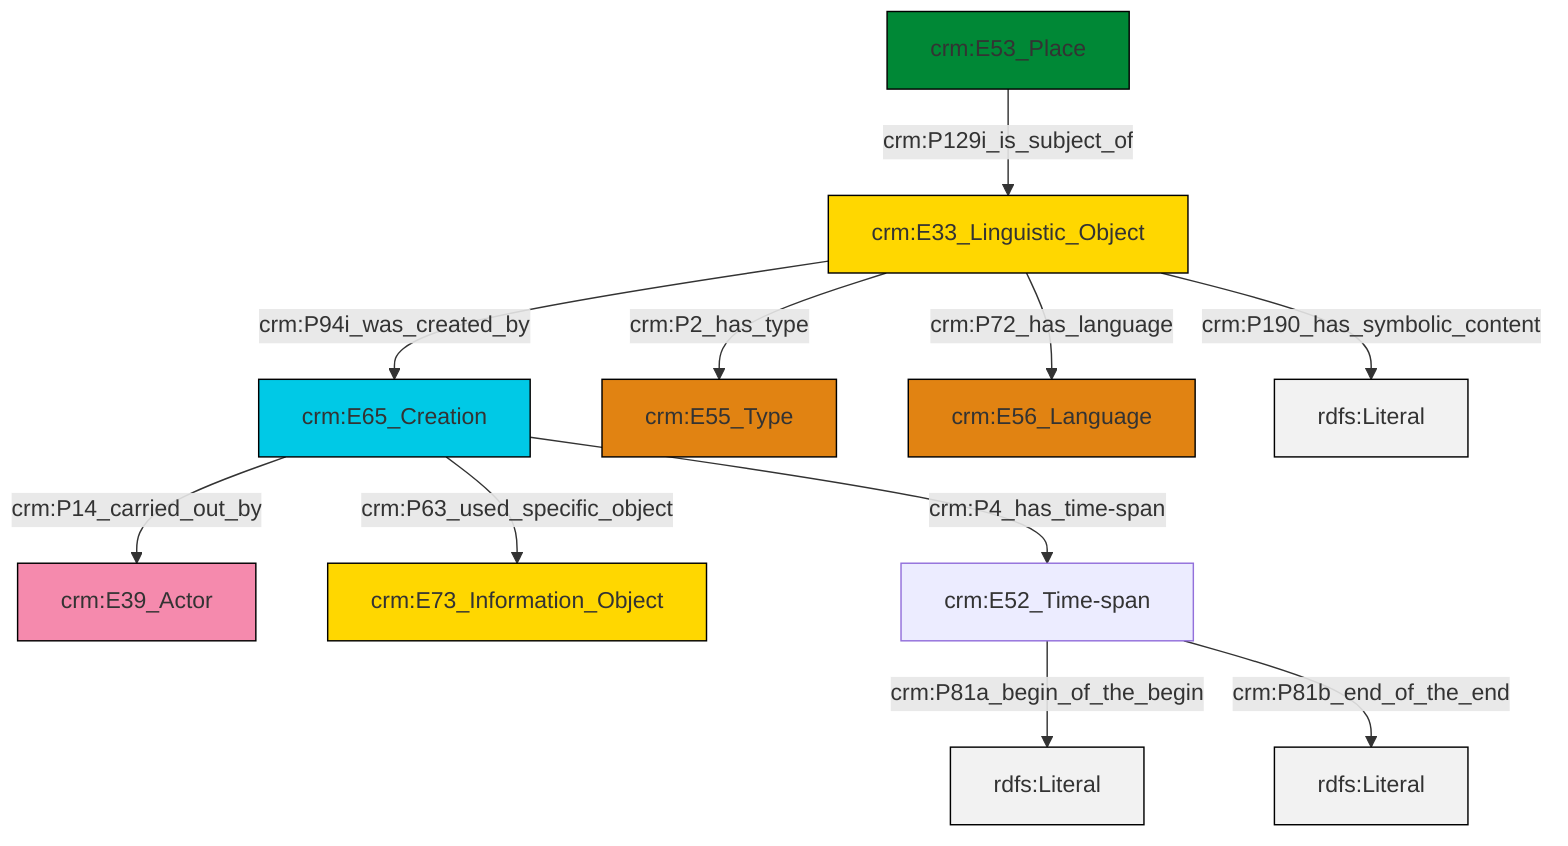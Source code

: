 graph TD
classDef Literal fill:#f2f2f2,stroke:#000000;
classDef CRM_Entity fill:#FFFFFF,stroke:#000000;
classDef Temporal_Entity fill:#00C9E6, stroke:#000000;
classDef Type fill:#E18312, stroke:#000000;
classDef Time-Span fill:#2C9C91, stroke:#000000;
classDef Appellation fill:#FFEB7F, stroke:#000000;
classDef Place fill:#008836, stroke:#000000;
classDef Persistent_Item fill:#B266B2, stroke:#000000;
classDef Conceptual_Object fill:#FFD700, stroke:#000000;
classDef Physical_Thing fill:#D2B48C, stroke:#000000;
classDef Actor fill:#f58aad, stroke:#000000;
classDef PC_Classes fill:#4ce600, stroke:#000000;
classDef Multi fill:#cccccc,stroke:#000000;

0["crm:E65_Creation"]:::Temporal_Entity -->|crm:P14_carried_out_by| 1["crm:E39_Actor"]:::Actor
4["crm:E53_Place"]:::Place -->|crm:P129i_is_subject_of| 2["crm:E33_Linguistic_Object"]:::Conceptual_Object
2["crm:E33_Linguistic_Object"]:::Conceptual_Object -->|crm:P2_has_type| 6["crm:E55_Type"]:::Type
9["crm:E52_Time-span"]:::Default -->|crm:P81a_begin_of_the_begin| 10[rdfs:Literal]:::Literal
9["crm:E52_Time-span"]:::Default -->|crm:P81b_end_of_the_end| 11[rdfs:Literal]:::Literal
2["crm:E33_Linguistic_Object"]:::Conceptual_Object -->|crm:P94i_was_created_by| 0["crm:E65_Creation"]:::Temporal_Entity
2["crm:E33_Linguistic_Object"]:::Conceptual_Object -->|crm:P72_has_language| 12["crm:E56_Language"]:::Type
0["crm:E65_Creation"]:::Temporal_Entity -->|crm:P4_has_time-span| 9["crm:E52_Time-span"]:::Default
2["crm:E33_Linguistic_Object"]:::Conceptual_Object -->|crm:P190_has_symbolic_content| 17[rdfs:Literal]:::Literal
0["crm:E65_Creation"]:::Temporal_Entity -->|crm:P63_used_specific_object| 7["crm:E73_Information_Object"]:::Conceptual_Object